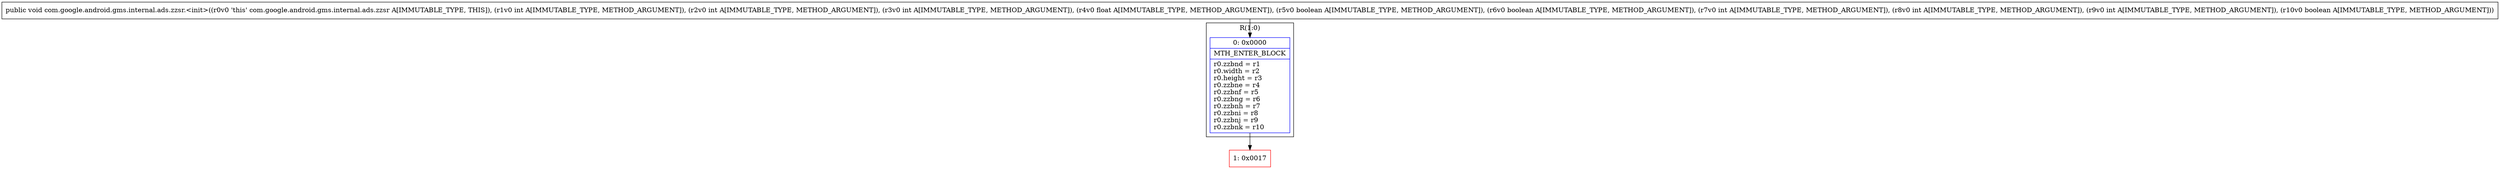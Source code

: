 digraph "CFG forcom.google.android.gms.internal.ads.zzsr.\<init\>(IIIFZZIIIZ)V" {
subgraph cluster_Region_455329259 {
label = "R(1:0)";
node [shape=record,color=blue];
Node_0 [shape=record,label="{0\:\ 0x0000|MTH_ENTER_BLOCK\l|r0.zzbnd = r1\lr0.width = r2\lr0.height = r3\lr0.zzbne = r4\lr0.zzbnf = r5\lr0.zzbng = r6\lr0.zzbnh = r7\lr0.zzbni = r8\lr0.zzbnj = r9\lr0.zzbnk = r10\l}"];
}
Node_1 [shape=record,color=red,label="{1\:\ 0x0017}"];
MethodNode[shape=record,label="{public void com.google.android.gms.internal.ads.zzsr.\<init\>((r0v0 'this' com.google.android.gms.internal.ads.zzsr A[IMMUTABLE_TYPE, THIS]), (r1v0 int A[IMMUTABLE_TYPE, METHOD_ARGUMENT]), (r2v0 int A[IMMUTABLE_TYPE, METHOD_ARGUMENT]), (r3v0 int A[IMMUTABLE_TYPE, METHOD_ARGUMENT]), (r4v0 float A[IMMUTABLE_TYPE, METHOD_ARGUMENT]), (r5v0 boolean A[IMMUTABLE_TYPE, METHOD_ARGUMENT]), (r6v0 boolean A[IMMUTABLE_TYPE, METHOD_ARGUMENT]), (r7v0 int A[IMMUTABLE_TYPE, METHOD_ARGUMENT]), (r8v0 int A[IMMUTABLE_TYPE, METHOD_ARGUMENT]), (r9v0 int A[IMMUTABLE_TYPE, METHOD_ARGUMENT]), (r10v0 boolean A[IMMUTABLE_TYPE, METHOD_ARGUMENT])) }"];
MethodNode -> Node_0;
Node_0 -> Node_1;
}

